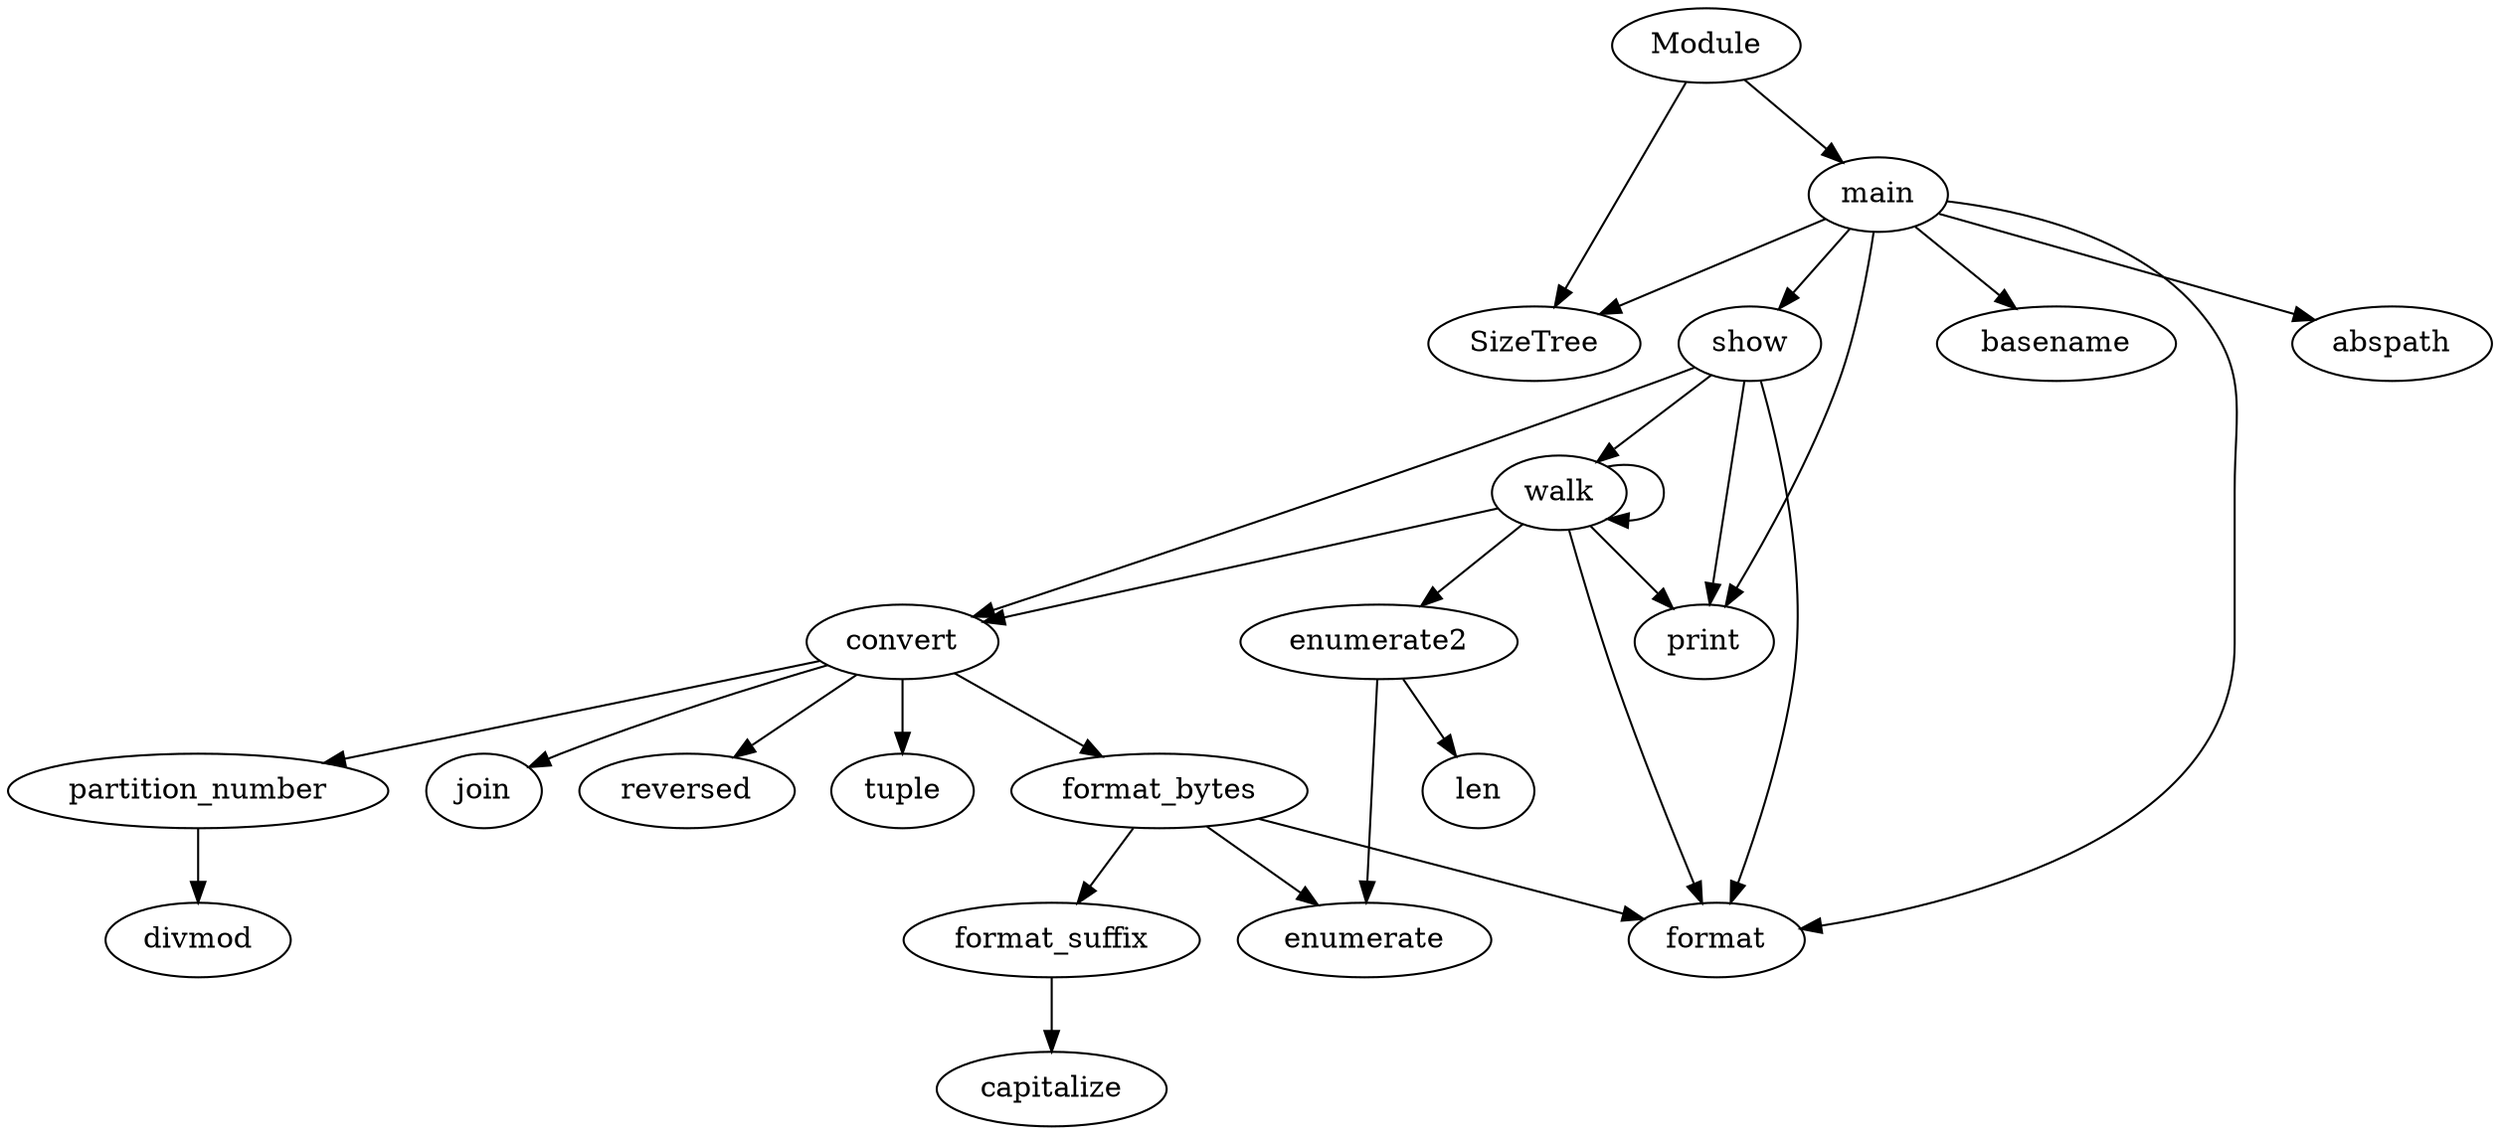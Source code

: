 digraph  {
main;
SizeTree;
abspath;
print;
format;
basename;
show;
convert;
walk;
enumerate2;
len;
enumerate;
reversed;
tuple;
format_bytes;
partition_number;
join;
divmod;
format_suffix;
capitalize;
Module;
main -> SizeTree;
main -> abspath;
main -> print;
main -> format;
main -> basename;
main -> show;
show -> print;
show -> format;
show -> convert;
show -> walk;
convert -> reversed;
convert -> tuple;
convert -> format_bytes;
convert -> partition_number;
convert -> join;
walk -> enumerate2;
walk -> print;
walk -> format;
walk -> convert;
walk -> walk;
enumerate2 -> len;
enumerate2 -> enumerate;
format_bytes -> enumerate;
format_bytes -> format;
format_bytes -> format_suffix;
partition_number -> divmod;
format_suffix -> capitalize;
Module -> SizeTree;
Module -> main;
}
